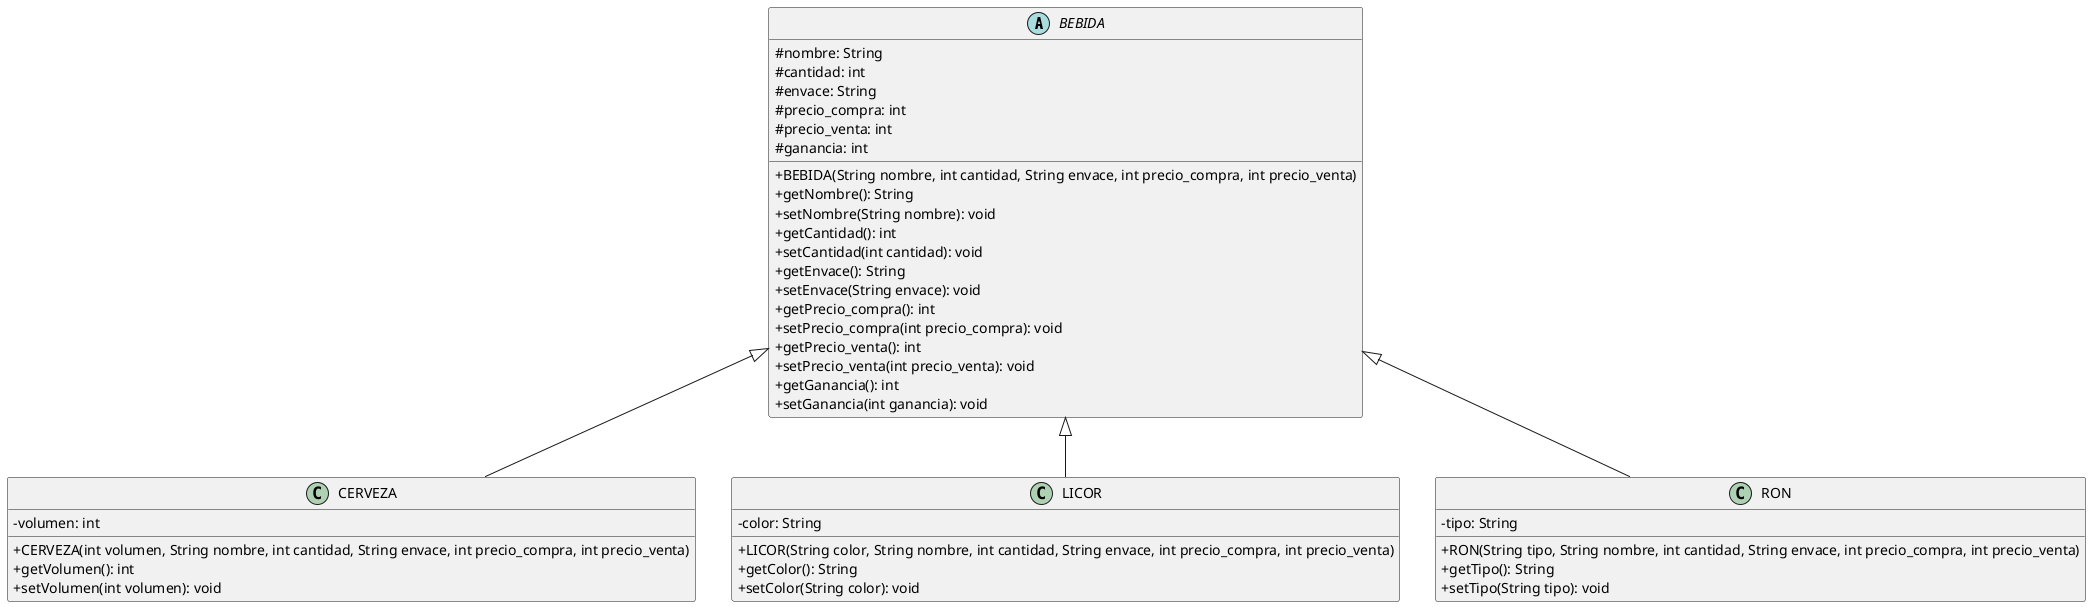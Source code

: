 @startuml
skinparam ClassAttributeIconSize 0

abstract class BEBIDA{
    #nombre: String
    #cantidad: int
    #envace: String
    #precio_compra: int
    #precio_venta: int
    #ganancia: int

    +BEBIDA(String nombre, int cantidad, String envace, int precio_compra, int precio_venta)
    +getNombre(): String
    +setNombre(String nombre): void 
    +getCantidad(): int
    +setCantidad(int cantidad): void
    +getEnvace(): String
    +setEnvace(String envace): void
    +getPrecio_compra(): int
    +setPrecio_compra(int precio_compra): void
    +getPrecio_venta(): int
    +setPrecio_venta(int precio_venta): void
    +getGanancia(): int
    +setGanancia(int ganancia): void
}

class CERVEZA{
    -volumen: int

    +CERVEZA(int volumen, String nombre, int cantidad, String envace, int precio_compra, int precio_venta)
    +getVolumen(): int
    +setVolumen(int volumen): void
}

class LICOR{
    -color: String

    +LICOR(String color, String nombre, int cantidad, String envace, int precio_compra, int precio_venta)
    +getColor(): String
    +setColor(String color): void
}


class RON{
    -tipo: String
   
    +RON(String tipo, String nombre, int cantidad, String envace, int precio_compra, int precio_venta)
    +getTipo(): String
    +setTipo(String tipo): void
}

BEBIDA <|-- LICOR
BEBIDA <|-- RON
BEBIDA <|-- CERVEZA

@enduml